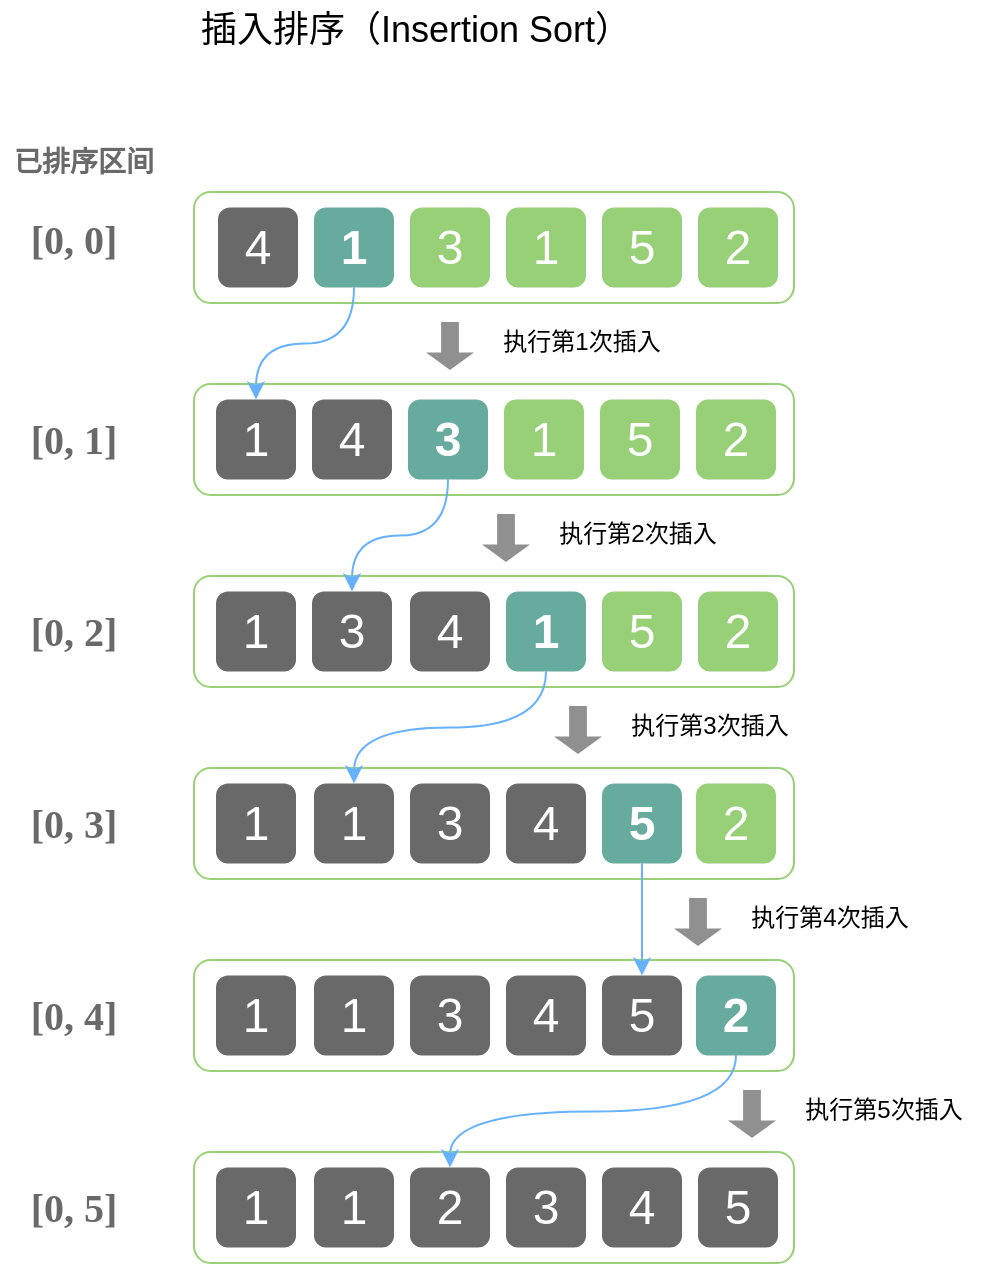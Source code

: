 <mxfile version="26.2.14">
  <diagram id="NZ8PrJyWw_eh_dSoFvrz" name="Page-1">
    <mxGraphModel dx="480" dy="268" grid="1" gridSize="12" guides="1" tooltips="1" connect="1" arrows="1" fold="1" page="1" pageScale="1" pageWidth="1200" pageHeight="1920" math="0" shadow="0">
      <root>
        <mxCell id="0" />
        <mxCell id="1" parent="0" />
        <mxCell id="2" value="&lt;font style=&quot;font-size: 18px;&quot;&gt;插入排序（Insertion Sort）&lt;/font&gt;" style="text;html=1;align=center;verticalAlign=middle;whiteSpace=wrap;rounded=0;" parent="1" vertex="1">
          <mxGeometry x="151" y="96" width="280" height="30" as="geometry" />
        </mxCell>
        <mxCell id="3kyqVFqYTsBJHbaCaKf3-16" value="&lt;font face=&quot;Verdana&quot; style=&quot;font-size: 20px; color: rgb(105, 105, 105);&quot;&gt;&lt;b&gt;[0, 0]&lt;/b&gt;&lt;/font&gt;" style="text;html=1;align=center;verticalAlign=middle;whiteSpace=wrap;rounded=0;" vertex="1" parent="1">
          <mxGeometry x="84" y="199.75" width="72" height="30" as="geometry" />
        </mxCell>
        <mxCell id="3kyqVFqYTsBJHbaCaKf3-17" value="&lt;font style=&quot;color: rgb(105, 105, 105); font-size: 14px;&quot;&gt;&lt;b style=&quot;&quot;&gt;已排序区间&lt;/b&gt;&lt;/font&gt;" style="text;html=1;align=center;verticalAlign=middle;whiteSpace=wrap;rounded=0;" vertex="1" parent="1">
          <mxGeometry x="83" y="162" width="84" height="30" as="geometry" />
        </mxCell>
        <mxCell id="3kyqVFqYTsBJHbaCaKf3-48" value="" style="group" vertex="1" connectable="0" parent="1">
          <mxGeometry x="181" y="192" width="300" height="148" as="geometry" />
        </mxCell>
        <mxCell id="3kyqVFqYTsBJHbaCaKf3-15" value="" style="rounded=1;whiteSpace=wrap;html=1;fillColor=none;strokeColor=#97D077;" vertex="1" parent="3kyqVFqYTsBJHbaCaKf3-48">
          <mxGeometry x="-1" width="300" height="55.5" as="geometry" />
        </mxCell>
        <mxCell id="3" value="&lt;font style=&quot;font-size: 24px; color: rgb(255, 255, 255);&quot;&gt;4&lt;/font&gt;" style="rounded=1;whiteSpace=wrap;html=1;resizeHeight=0;strokeOpacity=100;fillOpacity=100;strokeColor=none;gradientColor=none;fillColor=#696969;" parent="3kyqVFqYTsBJHbaCaKf3-48" vertex="1">
          <mxGeometry x="11" y="7.75" width="40" height="40" as="geometry" />
        </mxCell>
        <mxCell id="3kyqVFqYTsBJHbaCaKf3-8" value="&lt;font style=&quot;font-size: 24px; color: rgb(255, 255, 255);&quot;&gt;&lt;b&gt;1&lt;/b&gt;&lt;/font&gt;" style="rounded=1;whiteSpace=wrap;html=1;resizeHeight=0;strokeOpacity=100;fillOpacity=100;strokeColor=none;gradientColor=none;fillColor=#67AB9F;" vertex="1" parent="3kyqVFqYTsBJHbaCaKf3-48">
          <mxGeometry x="59" y="7.75" width="40" height="40" as="geometry" />
        </mxCell>
        <mxCell id="3kyqVFqYTsBJHbaCaKf3-9" value="&lt;font style=&quot;font-size: 24px; color: rgb(255, 255, 255);&quot;&gt;3&lt;/font&gt;" style="rounded=1;whiteSpace=wrap;html=1;resizeHeight=0;strokeOpacity=100;fillOpacity=100;strokeColor=none;gradientColor=none;fillColor=#97D077;" vertex="1" parent="3kyqVFqYTsBJHbaCaKf3-48">
          <mxGeometry x="107" y="7.75" width="40" height="40" as="geometry" />
        </mxCell>
        <mxCell id="3kyqVFqYTsBJHbaCaKf3-12" value="&lt;font style=&quot;font-size: 24px; color: rgb(255, 255, 255);&quot;&gt;1&lt;/font&gt;" style="rounded=1;whiteSpace=wrap;html=1;resizeHeight=0;strokeOpacity=100;fillOpacity=100;strokeColor=none;gradientColor=none;fillColor=#97D077;" vertex="1" parent="3kyqVFqYTsBJHbaCaKf3-48">
          <mxGeometry x="155" y="7.75" width="40" height="40" as="geometry" />
        </mxCell>
        <mxCell id="3kyqVFqYTsBJHbaCaKf3-13" value="&lt;font style=&quot;font-size: 24px; color: rgb(255, 255, 255);&quot;&gt;5&lt;/font&gt;" style="rounded=1;whiteSpace=wrap;html=1;resizeHeight=0;strokeOpacity=100;fillOpacity=100;strokeColor=none;gradientColor=none;fillColor=#97D077;" vertex="1" parent="3kyqVFqYTsBJHbaCaKf3-48">
          <mxGeometry x="203" y="7.75" width="40" height="40" as="geometry" />
        </mxCell>
        <mxCell id="3kyqVFqYTsBJHbaCaKf3-14" value="&lt;font style=&quot;font-size: 24px; color: rgb(255, 255, 255);&quot;&gt;2&lt;/font&gt;" style="rounded=1;whiteSpace=wrap;html=1;resizeHeight=0;strokeOpacity=100;fillOpacity=100;strokeColor=none;gradientColor=none;fillColor=#97D077;" vertex="1" parent="3kyqVFqYTsBJHbaCaKf3-48">
          <mxGeometry x="251" y="7.75" width="40" height="40" as="geometry" />
        </mxCell>
        <mxCell id="3kyqVFqYTsBJHbaCaKf3-88" value="" style="html=1;shadow=0;dashed=0;align=center;verticalAlign=middle;shape=mxgraph.arrows2.arrow;dy=0.63;dx=8.8;direction=south;notch=0;fillColor=#909090;strokeColor=none;" vertex="1" parent="3kyqVFqYTsBJHbaCaKf3-48">
          <mxGeometry x="115" y="65" width="24" height="24" as="geometry" />
        </mxCell>
        <mxCell id="3kyqVFqYTsBJHbaCaKf3-84" value="执行第1次插入" style="text;html=1;align=center;verticalAlign=middle;whiteSpace=wrap;rounded=0;" vertex="1" parent="3kyqVFqYTsBJHbaCaKf3-48">
          <mxGeometry x="139" y="60" width="108" height="30" as="geometry" />
        </mxCell>
        <mxCell id="3kyqVFqYTsBJHbaCaKf3-49" value="" style="group" vertex="1" connectable="0" parent="1">
          <mxGeometry x="180" y="288" width="300" height="55.5" as="geometry" />
        </mxCell>
        <mxCell id="3kyqVFqYTsBJHbaCaKf3-50" value="" style="rounded=1;whiteSpace=wrap;html=1;fillColor=none;strokeColor=#97D077;" vertex="1" parent="3kyqVFqYTsBJHbaCaKf3-49">
          <mxGeometry width="300" height="55.5" as="geometry" />
        </mxCell>
        <mxCell id="3kyqVFqYTsBJHbaCaKf3-51" value="&lt;font style=&quot;font-size: 24px; color: rgb(255, 255, 255);&quot;&gt;1&lt;/font&gt;" style="rounded=1;whiteSpace=wrap;html=1;resizeHeight=0;strokeOpacity=100;fillOpacity=100;strokeColor=none;gradientColor=none;fillColor=#696969;" vertex="1" parent="3kyqVFqYTsBJHbaCaKf3-49">
          <mxGeometry x="11" y="7.75" width="40" height="40" as="geometry" />
        </mxCell>
        <mxCell id="3kyqVFqYTsBJHbaCaKf3-52" value="&lt;font style=&quot;font-size: 24px; color: rgb(255, 255, 255);&quot;&gt;4&lt;/font&gt;" style="rounded=1;whiteSpace=wrap;html=1;resizeHeight=0;strokeOpacity=100;fillOpacity=100;strokeColor=none;gradientColor=none;fillColor=#696969;" vertex="1" parent="3kyqVFqYTsBJHbaCaKf3-49">
          <mxGeometry x="59" y="7.75" width="40" height="40" as="geometry" />
        </mxCell>
        <mxCell id="3kyqVFqYTsBJHbaCaKf3-53" value="&lt;font style=&quot;font-size: 24px; color: rgb(255, 255, 255);&quot;&gt;&lt;b&gt;3&lt;/b&gt;&lt;/font&gt;" style="rounded=1;whiteSpace=wrap;html=1;resizeHeight=0;strokeOpacity=100;fillOpacity=100;strokeColor=none;gradientColor=none;fillColor=#67AB9F;" vertex="1" parent="3kyqVFqYTsBJHbaCaKf3-49">
          <mxGeometry x="107" y="7.75" width="40" height="40" as="geometry" />
        </mxCell>
        <mxCell id="3kyqVFqYTsBJHbaCaKf3-54" value="&lt;font style=&quot;font-size: 24px; color: rgb(255, 255, 255);&quot;&gt;1&lt;/font&gt;" style="rounded=1;whiteSpace=wrap;html=1;resizeHeight=0;strokeOpacity=100;fillOpacity=100;strokeColor=none;gradientColor=none;fillColor=#97D077;" vertex="1" parent="3kyqVFqYTsBJHbaCaKf3-49">
          <mxGeometry x="155" y="7.75" width="40" height="40" as="geometry" />
        </mxCell>
        <mxCell id="3kyqVFqYTsBJHbaCaKf3-55" value="&lt;font style=&quot;font-size: 24px; color: rgb(255, 255, 255);&quot;&gt;5&lt;/font&gt;" style="rounded=1;whiteSpace=wrap;html=1;resizeHeight=0;strokeOpacity=100;fillOpacity=100;strokeColor=none;gradientColor=none;fillColor=#97D077;" vertex="1" parent="3kyqVFqYTsBJHbaCaKf3-49">
          <mxGeometry x="203" y="7.75" width="40" height="40" as="geometry" />
        </mxCell>
        <mxCell id="3kyqVFqYTsBJHbaCaKf3-56" value="&lt;font style=&quot;font-size: 24px; color: rgb(255, 255, 255);&quot;&gt;2&lt;/font&gt;" style="rounded=1;whiteSpace=wrap;html=1;resizeHeight=0;strokeOpacity=100;fillOpacity=100;strokeColor=none;gradientColor=none;fillColor=#97D077;" vertex="1" parent="3kyqVFqYTsBJHbaCaKf3-49">
          <mxGeometry x="251" y="7.75" width="40" height="40" as="geometry" />
        </mxCell>
        <mxCell id="3kyqVFqYTsBJHbaCaKf3-57" value="" style="group" vertex="1" connectable="0" parent="1">
          <mxGeometry x="180" y="384" width="300" height="55.5" as="geometry" />
        </mxCell>
        <mxCell id="3kyqVFqYTsBJHbaCaKf3-58" value="" style="rounded=1;whiteSpace=wrap;html=1;fillColor=none;strokeColor=#97D077;" vertex="1" parent="3kyqVFqYTsBJHbaCaKf3-57">
          <mxGeometry width="300" height="55.5" as="geometry" />
        </mxCell>
        <mxCell id="3kyqVFqYTsBJHbaCaKf3-59" value="&lt;font style=&quot;font-size: 24px; color: rgb(255, 255, 255);&quot;&gt;1&lt;/font&gt;" style="rounded=1;whiteSpace=wrap;html=1;resizeHeight=0;strokeOpacity=100;fillOpacity=100;strokeColor=none;gradientColor=none;fillColor=#696969;" vertex="1" parent="3kyqVFqYTsBJHbaCaKf3-57">
          <mxGeometry x="11" y="7.75" width="40" height="40" as="geometry" />
        </mxCell>
        <mxCell id="3kyqVFqYTsBJHbaCaKf3-62" value="&lt;font style=&quot;font-size: 24px; color: rgb(255, 255, 255);&quot;&gt;&lt;b&gt;1&lt;/b&gt;&lt;/font&gt;" style="rounded=1;whiteSpace=wrap;html=1;resizeHeight=0;strokeOpacity=100;fillOpacity=100;strokeColor=none;gradientColor=none;fillColor=#67AB9F;" vertex="1" parent="3kyqVFqYTsBJHbaCaKf3-57">
          <mxGeometry x="156" y="7.75" width="40" height="40" as="geometry" />
        </mxCell>
        <mxCell id="3kyqVFqYTsBJHbaCaKf3-63" value="&lt;font style=&quot;font-size: 24px; color: rgb(255, 255, 255);&quot;&gt;5&lt;/font&gt;" style="rounded=1;whiteSpace=wrap;html=1;resizeHeight=0;strokeOpacity=100;fillOpacity=100;strokeColor=none;gradientColor=none;fillColor=#97D077;" vertex="1" parent="3kyqVFqYTsBJHbaCaKf3-57">
          <mxGeometry x="204" y="7.75" width="40" height="40" as="geometry" />
        </mxCell>
        <mxCell id="3kyqVFqYTsBJHbaCaKf3-64" value="&lt;font style=&quot;font-size: 24px; color: rgb(255, 255, 255);&quot;&gt;2&lt;/font&gt;" style="rounded=1;whiteSpace=wrap;html=1;resizeHeight=0;strokeOpacity=100;fillOpacity=100;strokeColor=none;gradientColor=none;fillColor=#97D077;" vertex="1" parent="3kyqVFqYTsBJHbaCaKf3-57">
          <mxGeometry x="252" y="7.75" width="40" height="40" as="geometry" />
        </mxCell>
        <mxCell id="3kyqVFqYTsBJHbaCaKf3-89" value="&lt;font style=&quot;font-size: 24px; color: rgb(255, 255, 255);&quot;&gt;3&lt;/font&gt;" style="rounded=1;whiteSpace=wrap;html=1;resizeHeight=0;strokeOpacity=100;fillOpacity=100;strokeColor=none;gradientColor=none;fillColor=#696969;" vertex="1" parent="3kyqVFqYTsBJHbaCaKf3-57">
          <mxGeometry x="59" y="7.75" width="40" height="40" as="geometry" />
        </mxCell>
        <mxCell id="3kyqVFqYTsBJHbaCaKf3-97" value="&lt;font style=&quot;font-size: 24px; color: rgb(255, 255, 255);&quot;&gt;4&lt;/font&gt;" style="rounded=1;whiteSpace=wrap;html=1;resizeHeight=0;strokeOpacity=100;fillOpacity=100;strokeColor=none;gradientColor=none;fillColor=#696969;" vertex="1" parent="3kyqVFqYTsBJHbaCaKf3-57">
          <mxGeometry x="108" y="7.75" width="40" height="40" as="geometry" />
        </mxCell>
        <mxCell id="3kyqVFqYTsBJHbaCaKf3-82" style="rounded=0;orthogonalLoop=1;jettySize=auto;html=1;exitX=0.5;exitY=1;exitDx=0;exitDy=0;entryX=0.5;entryY=0;entryDx=0;entryDy=0;edgeStyle=orthogonalEdgeStyle;curved=1;strokeColor=#66B2FF;" edge="1" parent="1" source="3kyqVFqYTsBJHbaCaKf3-8" target="3kyqVFqYTsBJHbaCaKf3-51">
          <mxGeometry relative="1" as="geometry" />
        </mxCell>
        <mxCell id="3kyqVFqYTsBJHbaCaKf3-98" style="edgeStyle=orthogonalEdgeStyle;rounded=0;orthogonalLoop=1;jettySize=auto;html=1;exitX=0.5;exitY=1;exitDx=0;exitDy=0;entryX=0.5;entryY=0;entryDx=0;entryDy=0;curved=1;strokeColor=#66B2FF;" edge="1" parent="1" source="3kyqVFqYTsBJHbaCaKf3-53" target="3kyqVFqYTsBJHbaCaKf3-89">
          <mxGeometry relative="1" as="geometry" />
        </mxCell>
        <mxCell id="3kyqVFqYTsBJHbaCaKf3-99" value="" style="html=1;shadow=0;dashed=0;align=center;verticalAlign=middle;shape=mxgraph.arrows2.arrow;dy=0.63;dx=8.8;direction=south;notch=0;fillColor=#909090;strokeColor=none;" vertex="1" parent="1">
          <mxGeometry x="324" y="353" width="24" height="24" as="geometry" />
        </mxCell>
        <mxCell id="3kyqVFqYTsBJHbaCaKf3-100" value="执行第2次插入" style="text;html=1;align=center;verticalAlign=middle;whiteSpace=wrap;rounded=0;" vertex="1" parent="1">
          <mxGeometry x="348" y="348" width="108" height="30" as="geometry" />
        </mxCell>
        <mxCell id="3kyqVFqYTsBJHbaCaKf3-101" value="" style="group" vertex="1" connectable="0" parent="1">
          <mxGeometry x="180" y="480" width="300" height="55.5" as="geometry" />
        </mxCell>
        <mxCell id="3kyqVFqYTsBJHbaCaKf3-102" value="" style="rounded=1;whiteSpace=wrap;html=1;fillColor=none;strokeColor=#97D077;" vertex="1" parent="3kyqVFqYTsBJHbaCaKf3-101">
          <mxGeometry width="300" height="55.5" as="geometry" />
        </mxCell>
        <mxCell id="3kyqVFqYTsBJHbaCaKf3-103" value="&lt;font style=&quot;font-size: 24px; color: rgb(255, 255, 255);&quot;&gt;1&lt;/font&gt;" style="rounded=1;whiteSpace=wrap;html=1;resizeHeight=0;strokeOpacity=100;fillOpacity=100;strokeColor=none;gradientColor=none;fillColor=#696969;" vertex="1" parent="3kyqVFqYTsBJHbaCaKf3-101">
          <mxGeometry x="11" y="7.75" width="40" height="40" as="geometry" />
        </mxCell>
        <mxCell id="3kyqVFqYTsBJHbaCaKf3-105" value="&lt;font style=&quot;font-size: 24px; color: rgb(255, 255, 255);&quot;&gt;&lt;b&gt;5&lt;/b&gt;&lt;/font&gt;" style="rounded=1;whiteSpace=wrap;html=1;resizeHeight=0;strokeOpacity=100;fillOpacity=100;strokeColor=none;gradientColor=none;fillColor=#67AB9F;" vertex="1" parent="3kyqVFqYTsBJHbaCaKf3-101">
          <mxGeometry x="204" y="7.75" width="40" height="40" as="geometry" />
        </mxCell>
        <mxCell id="3kyqVFqYTsBJHbaCaKf3-106" value="&lt;font style=&quot;font-size: 24px; color: rgb(255, 255, 255);&quot;&gt;2&lt;/font&gt;" style="rounded=1;whiteSpace=wrap;html=1;resizeHeight=0;strokeOpacity=100;fillOpacity=100;strokeColor=none;gradientColor=none;fillColor=#97D077;" vertex="1" parent="3kyqVFqYTsBJHbaCaKf3-101">
          <mxGeometry x="251" y="7.75" width="40" height="40" as="geometry" />
        </mxCell>
        <mxCell id="3kyqVFqYTsBJHbaCaKf3-107" value="&lt;font style=&quot;font-size: 24px; color: rgb(255, 255, 255);&quot;&gt;3&lt;/font&gt;" style="rounded=1;whiteSpace=wrap;html=1;resizeHeight=0;strokeOpacity=100;fillOpacity=100;strokeColor=none;gradientColor=none;fillColor=#696969;" vertex="1" parent="3kyqVFqYTsBJHbaCaKf3-101">
          <mxGeometry x="108" y="7.75" width="40" height="40" as="geometry" />
        </mxCell>
        <mxCell id="3kyqVFqYTsBJHbaCaKf3-108" value="&lt;font style=&quot;font-size: 24px; color: rgb(255, 255, 255);&quot;&gt;4&lt;/font&gt;" style="rounded=1;whiteSpace=wrap;html=1;resizeHeight=0;strokeOpacity=100;fillOpacity=100;strokeColor=none;gradientColor=none;fillColor=#696969;" vertex="1" parent="3kyqVFqYTsBJHbaCaKf3-101">
          <mxGeometry x="156" y="7.75" width="40" height="40" as="geometry" />
        </mxCell>
        <mxCell id="3kyqVFqYTsBJHbaCaKf3-125" value="&lt;font style=&quot;font-size: 24px; color: rgb(255, 255, 255);&quot;&gt;1&lt;/font&gt;" style="rounded=1;whiteSpace=wrap;html=1;resizeHeight=0;strokeOpacity=100;fillOpacity=100;strokeColor=none;gradientColor=none;fillColor=#696969;" vertex="1" parent="3kyqVFqYTsBJHbaCaKf3-101">
          <mxGeometry x="60" y="7.75" width="40" height="40" as="geometry" />
        </mxCell>
        <mxCell id="3kyqVFqYTsBJHbaCaKf3-109" value="" style="html=1;shadow=0;dashed=0;align=center;verticalAlign=middle;shape=mxgraph.arrows2.arrow;dy=0.63;dx=8.8;direction=south;notch=0;fillColor=#909090;strokeColor=none;" vertex="1" parent="1">
          <mxGeometry x="360" y="449" width="24" height="24" as="geometry" />
        </mxCell>
        <mxCell id="3kyqVFqYTsBJHbaCaKf3-110" value="执行第3次插入" style="text;html=1;align=center;verticalAlign=middle;whiteSpace=wrap;rounded=0;" vertex="1" parent="1">
          <mxGeometry x="384" y="444" width="108" height="30" as="geometry" />
        </mxCell>
        <mxCell id="3kyqVFqYTsBJHbaCaKf3-134" style="edgeStyle=orthogonalEdgeStyle;rounded=0;orthogonalLoop=1;jettySize=auto;html=1;exitX=0.5;exitY=1;exitDx=0;exitDy=0;entryX=0.5;entryY=0;entryDx=0;entryDy=0;curved=1;strokeColor=#66B2FF;" edge="1" parent="1" source="3kyqVFqYTsBJHbaCaKf3-62" target="3kyqVFqYTsBJHbaCaKf3-125">
          <mxGeometry relative="1" as="geometry" />
        </mxCell>
        <mxCell id="3kyqVFqYTsBJHbaCaKf3-135" value="&lt;font face=&quot;Verdana&quot; style=&quot;font-size: 20px; color: rgb(105, 105, 105);&quot;&gt;&lt;b&gt;[0, 1]&lt;/b&gt;&lt;/font&gt;" style="text;html=1;align=center;verticalAlign=middle;whiteSpace=wrap;rounded=0;" vertex="1" parent="1">
          <mxGeometry x="84" y="300" width="72" height="30" as="geometry" />
        </mxCell>
        <mxCell id="3kyqVFqYTsBJHbaCaKf3-136" value="&lt;font face=&quot;Verdana&quot; style=&quot;font-size: 20px; color: rgb(105, 105, 105);&quot;&gt;&lt;b&gt;[0, 2]&lt;/b&gt;&lt;/font&gt;" style="text;html=1;align=center;verticalAlign=middle;whiteSpace=wrap;rounded=0;" vertex="1" parent="1">
          <mxGeometry x="84" y="396" width="72" height="30" as="geometry" />
        </mxCell>
        <mxCell id="3kyqVFqYTsBJHbaCaKf3-137" value="&lt;font face=&quot;Verdana&quot; style=&quot;font-size: 20px; color: rgb(105, 105, 105);&quot;&gt;&lt;b&gt;[0, 3]&lt;/b&gt;&lt;/font&gt;" style="text;html=1;align=center;verticalAlign=middle;whiteSpace=wrap;rounded=0;" vertex="1" parent="1">
          <mxGeometry x="84" y="492" width="72" height="30" as="geometry" />
        </mxCell>
        <mxCell id="3kyqVFqYTsBJHbaCaKf3-138" value="" style="group" vertex="1" connectable="0" parent="1">
          <mxGeometry x="180" y="576" width="300" height="55.5" as="geometry" />
        </mxCell>
        <mxCell id="3kyqVFqYTsBJHbaCaKf3-139" value="" style="rounded=1;whiteSpace=wrap;html=1;fillColor=none;strokeColor=#97D077;" vertex="1" parent="3kyqVFqYTsBJHbaCaKf3-138">
          <mxGeometry width="300" height="55.5" as="geometry" />
        </mxCell>
        <mxCell id="3kyqVFqYTsBJHbaCaKf3-140" value="&lt;font style=&quot;font-size: 24px; color: rgb(255, 255, 255);&quot;&gt;1&lt;/font&gt;" style="rounded=1;whiteSpace=wrap;html=1;resizeHeight=0;strokeOpacity=100;fillOpacity=100;strokeColor=none;gradientColor=none;fillColor=#696969;" vertex="1" parent="3kyqVFqYTsBJHbaCaKf3-138">
          <mxGeometry x="11" y="7.75" width="40" height="40" as="geometry" />
        </mxCell>
        <mxCell id="3kyqVFqYTsBJHbaCaKf3-141" value="&lt;font style=&quot;font-size: 24px; color: rgb(255, 255, 255);&quot;&gt;5&lt;/font&gt;" style="rounded=1;whiteSpace=wrap;html=1;resizeHeight=0;strokeOpacity=100;fillOpacity=100;strokeColor=none;gradientColor=none;fillColor=#696969;" vertex="1" parent="3kyqVFqYTsBJHbaCaKf3-138">
          <mxGeometry x="204" y="7.75" width="40" height="40" as="geometry" />
        </mxCell>
        <mxCell id="3kyqVFqYTsBJHbaCaKf3-142" value="&lt;font style=&quot;font-size: 24px; color: rgb(255, 255, 255);&quot;&gt;&lt;b&gt;2&lt;/b&gt;&lt;/font&gt;" style="rounded=1;whiteSpace=wrap;html=1;resizeHeight=0;strokeOpacity=100;fillOpacity=100;strokeColor=none;gradientColor=none;fillColor=#67AB9F;" vertex="1" parent="3kyqVFqYTsBJHbaCaKf3-138">
          <mxGeometry x="251" y="7.75" width="40" height="40" as="geometry" />
        </mxCell>
        <mxCell id="3kyqVFqYTsBJHbaCaKf3-143" value="&lt;font style=&quot;font-size: 24px; color: rgb(255, 255, 255);&quot;&gt;3&lt;/font&gt;" style="rounded=1;whiteSpace=wrap;html=1;resizeHeight=0;strokeOpacity=100;fillOpacity=100;strokeColor=none;gradientColor=none;fillColor=#696969;" vertex="1" parent="3kyqVFqYTsBJHbaCaKf3-138">
          <mxGeometry x="108" y="7.75" width="40" height="40" as="geometry" />
        </mxCell>
        <mxCell id="3kyqVFqYTsBJHbaCaKf3-144" value="&lt;font style=&quot;font-size: 24px; color: rgb(255, 255, 255);&quot;&gt;4&lt;/font&gt;" style="rounded=1;whiteSpace=wrap;html=1;resizeHeight=0;strokeOpacity=100;fillOpacity=100;strokeColor=none;gradientColor=none;fillColor=#696969;" vertex="1" parent="3kyqVFqYTsBJHbaCaKf3-138">
          <mxGeometry x="156" y="7.75" width="40" height="40" as="geometry" />
        </mxCell>
        <mxCell id="3kyqVFqYTsBJHbaCaKf3-145" value="&lt;font style=&quot;font-size: 24px; color: rgb(255, 255, 255);&quot;&gt;1&lt;/font&gt;" style="rounded=1;whiteSpace=wrap;html=1;resizeHeight=0;strokeOpacity=100;fillOpacity=100;strokeColor=none;gradientColor=none;fillColor=#696969;" vertex="1" parent="3kyqVFqYTsBJHbaCaKf3-138">
          <mxGeometry x="60" y="7.75" width="40" height="40" as="geometry" />
        </mxCell>
        <mxCell id="3kyqVFqYTsBJHbaCaKf3-146" value="" style="html=1;shadow=0;dashed=0;align=center;verticalAlign=middle;shape=mxgraph.arrows2.arrow;dy=0.63;dx=8.8;direction=south;notch=0;fillColor=#909090;strokeColor=none;" vertex="1" parent="1">
          <mxGeometry x="420" y="545" width="24" height="24" as="geometry" />
        </mxCell>
        <mxCell id="3kyqVFqYTsBJHbaCaKf3-147" value="执行第4次插入" style="text;html=1;align=center;verticalAlign=middle;whiteSpace=wrap;rounded=0;" vertex="1" parent="1">
          <mxGeometry x="444" y="540" width="108" height="30" as="geometry" />
        </mxCell>
        <mxCell id="3kyqVFqYTsBJHbaCaKf3-148" value="&lt;font face=&quot;Verdana&quot; style=&quot;font-size: 20px; color: rgb(105, 105, 105);&quot;&gt;&lt;b&gt;[0, 4]&lt;/b&gt;&lt;/font&gt;" style="text;html=1;align=center;verticalAlign=middle;whiteSpace=wrap;rounded=0;" vertex="1" parent="1">
          <mxGeometry x="84" y="588" width="72" height="30" as="geometry" />
        </mxCell>
        <mxCell id="3kyqVFqYTsBJHbaCaKf3-149" style="edgeStyle=orthogonalEdgeStyle;rounded=0;orthogonalLoop=1;jettySize=auto;html=1;exitX=0.5;exitY=1;exitDx=0;exitDy=0;entryX=0.5;entryY=0;entryDx=0;entryDy=0;curved=1;strokeColor=#66B2FF;" edge="1" parent="1" source="3kyqVFqYTsBJHbaCaKf3-105" target="3kyqVFqYTsBJHbaCaKf3-141">
          <mxGeometry relative="1" as="geometry" />
        </mxCell>
        <mxCell id="3kyqVFqYTsBJHbaCaKf3-150" value="" style="group" vertex="1" connectable="0" parent="1">
          <mxGeometry x="180" y="672" width="300" height="55.5" as="geometry" />
        </mxCell>
        <mxCell id="3kyqVFqYTsBJHbaCaKf3-151" value="" style="rounded=1;whiteSpace=wrap;html=1;fillColor=none;strokeColor=#97D077;" vertex="1" parent="3kyqVFqYTsBJHbaCaKf3-150">
          <mxGeometry width="300" height="55.5" as="geometry" />
        </mxCell>
        <mxCell id="3kyqVFqYTsBJHbaCaKf3-152" value="&lt;font style=&quot;font-size: 24px; color: rgb(255, 255, 255);&quot;&gt;1&lt;/font&gt;" style="rounded=1;whiteSpace=wrap;html=1;resizeHeight=0;strokeOpacity=100;fillOpacity=100;strokeColor=none;gradientColor=none;fillColor=#696969;" vertex="1" parent="3kyqVFqYTsBJHbaCaKf3-150">
          <mxGeometry x="11" y="7.75" width="40" height="40" as="geometry" />
        </mxCell>
        <mxCell id="3kyqVFqYTsBJHbaCaKf3-153" value="&lt;font style=&quot;font-size: 24px; color: rgb(255, 255, 255);&quot;&gt;4&lt;/font&gt;" style="rounded=1;whiteSpace=wrap;html=1;resizeHeight=0;strokeOpacity=100;fillOpacity=100;strokeColor=none;gradientColor=none;fillColor=#696969;" vertex="1" parent="3kyqVFqYTsBJHbaCaKf3-150">
          <mxGeometry x="204" y="7.75" width="40" height="40" as="geometry" />
        </mxCell>
        <mxCell id="3kyqVFqYTsBJHbaCaKf3-155" value="&lt;font style=&quot;font-size: 24px; color: rgb(255, 255, 255);&quot;&gt;2&lt;/font&gt;" style="rounded=1;whiteSpace=wrap;html=1;resizeHeight=0;strokeOpacity=100;fillOpacity=100;strokeColor=none;gradientColor=none;fillColor=#696969;" vertex="1" parent="3kyqVFqYTsBJHbaCaKf3-150">
          <mxGeometry x="108" y="7.75" width="40" height="40" as="geometry" />
        </mxCell>
        <mxCell id="3kyqVFqYTsBJHbaCaKf3-156" value="&lt;font style=&quot;font-size: 24px; color: rgb(255, 255, 255);&quot;&gt;3&lt;/font&gt;" style="rounded=1;whiteSpace=wrap;html=1;resizeHeight=0;strokeOpacity=100;fillOpacity=100;strokeColor=none;gradientColor=none;fillColor=#696969;" vertex="1" parent="3kyqVFqYTsBJHbaCaKf3-150">
          <mxGeometry x="156" y="7.75" width="40" height="40" as="geometry" />
        </mxCell>
        <mxCell id="3kyqVFqYTsBJHbaCaKf3-157" value="&lt;font style=&quot;font-size: 24px; color: rgb(255, 255, 255);&quot;&gt;1&lt;/font&gt;" style="rounded=1;whiteSpace=wrap;html=1;resizeHeight=0;strokeOpacity=100;fillOpacity=100;strokeColor=none;gradientColor=none;fillColor=#696969;" vertex="1" parent="3kyqVFqYTsBJHbaCaKf3-150">
          <mxGeometry x="60" y="7.75" width="40" height="40" as="geometry" />
        </mxCell>
        <mxCell id="3kyqVFqYTsBJHbaCaKf3-168" value="&lt;font style=&quot;font-size: 24px; color: rgb(255, 255, 255);&quot;&gt;5&lt;/font&gt;" style="rounded=1;whiteSpace=wrap;html=1;resizeHeight=0;strokeOpacity=100;fillOpacity=100;strokeColor=none;gradientColor=none;fillColor=#696969;" vertex="1" parent="3kyqVFqYTsBJHbaCaKf3-150">
          <mxGeometry x="252" y="7.75" width="40" height="40" as="geometry" />
        </mxCell>
        <mxCell id="3kyqVFqYTsBJHbaCaKf3-158" value="" style="html=1;shadow=0;dashed=0;align=center;verticalAlign=middle;shape=mxgraph.arrows2.arrow;dy=0.63;dx=8.8;direction=south;notch=0;fillColor=#909090;strokeColor=none;" vertex="1" parent="1">
          <mxGeometry x="447" y="641" width="24" height="24" as="geometry" />
        </mxCell>
        <mxCell id="3kyqVFqYTsBJHbaCaKf3-159" value="执行第5次插入" style="text;html=1;align=center;verticalAlign=middle;whiteSpace=wrap;rounded=0;" vertex="1" parent="1">
          <mxGeometry x="471" y="636" width="108" height="30" as="geometry" />
        </mxCell>
        <mxCell id="3kyqVFqYTsBJHbaCaKf3-160" value="&lt;font face=&quot;Verdana&quot; style=&quot;font-size: 20px; color: rgb(105, 105, 105);&quot;&gt;&lt;b&gt;[0, 5]&lt;/b&gt;&lt;/font&gt;" style="text;html=1;align=center;verticalAlign=middle;whiteSpace=wrap;rounded=0;" vertex="1" parent="1">
          <mxGeometry x="84" y="684" width="72" height="30" as="geometry" />
        </mxCell>
        <mxCell id="3kyqVFqYTsBJHbaCaKf3-169" style="edgeStyle=orthogonalEdgeStyle;rounded=0;orthogonalLoop=1;jettySize=auto;html=1;exitX=0.5;exitY=1;exitDx=0;exitDy=0;entryX=0.5;entryY=0;entryDx=0;entryDy=0;curved=1;strokeColor=#66B2FF;" edge="1" parent="1" source="3kyqVFqYTsBJHbaCaKf3-142" target="3kyqVFqYTsBJHbaCaKf3-155">
          <mxGeometry relative="1" as="geometry" />
        </mxCell>
      </root>
    </mxGraphModel>
  </diagram>
</mxfile>
